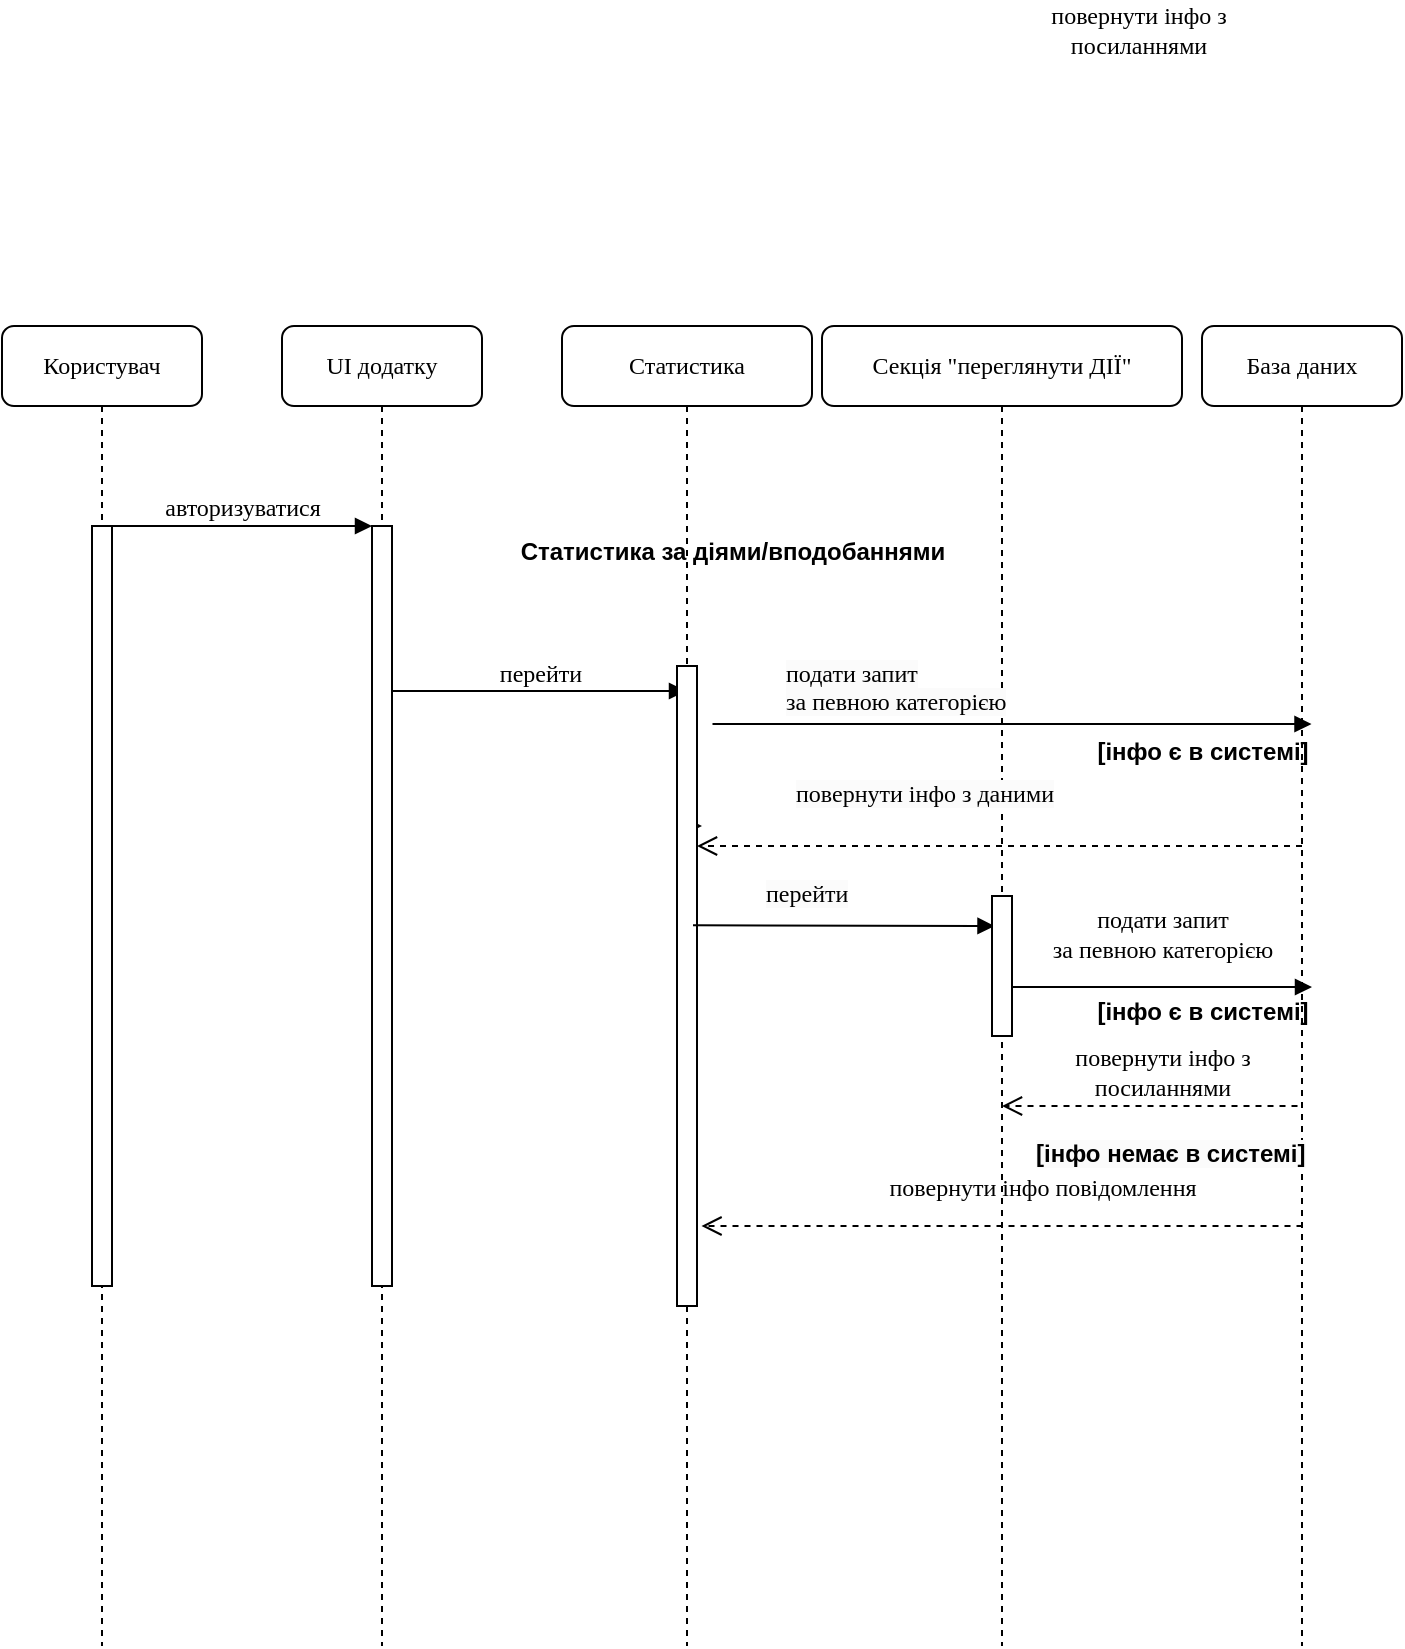 <mxfile version="22.0.4" type="github">
  <diagram name="Page-1" id="3YRVX87D1Fkv1EemrKzS">
    <mxGraphModel dx="1014" dy="1778" grid="1" gridSize="10" guides="1" tooltips="1" connect="1" arrows="1" fold="1" page="1" pageScale="1" pageWidth="850" pageHeight="1100" math="0" shadow="0">
      <root>
        <mxCell id="0" />
        <mxCell id="1" parent="0" />
        <mxCell id="JLxdFBFtfupm821mbOCK-2" value="UI додатку" style="shape=umlLifeline;perimeter=lifelinePerimeter;whiteSpace=wrap;html=1;container=1;collapsible=0;recursiveResize=0;outlineConnect=0;rounded=1;shadow=0;comic=0;labelBackgroundColor=none;strokeWidth=1;fontFamily=Verdana;fontSize=12;align=center;" vertex="1" parent="1">
          <mxGeometry x="240" y="80" width="100" height="660" as="geometry" />
        </mxCell>
        <mxCell id="JLxdFBFtfupm821mbOCK-3" value="" style="html=1;points=[];perimeter=orthogonalPerimeter;rounded=0;shadow=0;comic=0;labelBackgroundColor=none;strokeWidth=1;fontFamily=Verdana;fontSize=12;align=center;" vertex="1" parent="JLxdFBFtfupm821mbOCK-2">
          <mxGeometry x="45" y="100" width="10" height="380" as="geometry" />
        </mxCell>
        <mxCell id="JLxdFBFtfupm821mbOCK-4" value="перейти" style="html=1;verticalAlign=bottom;endArrow=block;labelBackgroundColor=none;fontFamily=Verdana;fontSize=12;edgeStyle=elbowEdgeStyle;elbow=vertical;" edge="1" parent="JLxdFBFtfupm821mbOCK-2" target="JLxdFBFtfupm821mbOCK-5">
          <mxGeometry relative="1" as="geometry">
            <mxPoint x="55" y="182.5" as="sourcePoint" />
            <mxPoint x="205" y="182.5" as="targetPoint" />
          </mxGeometry>
        </mxCell>
        <mxCell id="JLxdFBFtfupm821mbOCK-5" value="Статистика" style="shape=umlLifeline;perimeter=lifelinePerimeter;whiteSpace=wrap;html=1;container=1;collapsible=0;recursiveResize=0;outlineConnect=0;rounded=1;shadow=0;comic=0;labelBackgroundColor=none;strokeWidth=1;fontFamily=Verdana;fontSize=12;align=center;" vertex="1" parent="1">
          <mxGeometry x="380" y="80" width="125" height="660" as="geometry" />
        </mxCell>
        <mxCell id="JLxdFBFtfupm821mbOCK-31" value="повернути інфо з &lt;br&gt;посиланнями" style="html=1;verticalAlign=bottom;endArrow=open;dashed=1;endSize=8;labelBackgroundColor=none;fontFamily=Verdana;fontSize=12;" edge="1" parent="JLxdFBFtfupm821mbOCK-5" source="JLxdFBFtfupm821mbOCK-6">
          <mxGeometry x="-1" y="263" relative="1" as="geometry">
            <mxPoint x="70" y="250" as="targetPoint" />
            <mxPoint x="365.5" y="250" as="sourcePoint" />
            <mxPoint x="220" y="-118" as="offset" />
          </mxGeometry>
        </mxCell>
        <mxCell id="JLxdFBFtfupm821mbOCK-30" value="Статистика за діями/вподобаннями" style="text;align=center;fontStyle=1;verticalAlign=middle;spacingLeft=3;spacingRight=3;strokeColor=none;rotatable=0;points=[[0,0.5],[1,0.5]];portConstraint=eastwest;html=1;" vertex="1" parent="JLxdFBFtfupm821mbOCK-5">
          <mxGeometry x="45" y="100" width="80" height="26" as="geometry" />
        </mxCell>
        <mxCell id="JLxdFBFtfupm821mbOCK-6" value="" style="html=1;points=[];perimeter=orthogonalPerimeter;rounded=0;shadow=0;comic=0;labelBackgroundColor=none;strokeWidth=1;fontFamily=Verdana;fontSize=12;align=center;" vertex="1" parent="JLxdFBFtfupm821mbOCK-5">
          <mxGeometry x="57.5" y="170" width="10" height="320" as="geometry" />
        </mxCell>
        <mxCell id="JLxdFBFtfupm821mbOCK-7" value="Секція &quot;переглянути ДІЇ&quot;" style="shape=umlLifeline;perimeter=lifelinePerimeter;whiteSpace=wrap;html=1;container=1;collapsible=0;recursiveResize=0;outlineConnect=0;rounded=1;shadow=0;comic=0;labelBackgroundColor=none;strokeWidth=1;fontFamily=Verdana;fontSize=12;align=center;" vertex="1" parent="1">
          <mxGeometry x="510" y="80" width="180" height="660" as="geometry" />
        </mxCell>
        <mxCell id="JLxdFBFtfupm821mbOCK-58" value="&lt;span style=&quot;color: rgb(0, 0, 0); font-family: Verdana; font-size: 12px; font-style: normal; font-variant-ligatures: normal; font-variant-caps: normal; font-weight: 400; letter-spacing: normal; orphans: 2; text-align: center; text-indent: 0px; text-transform: none; widows: 2; word-spacing: 0px; -webkit-text-stroke-width: 0px; background-color: rgb(251, 251, 251); text-decoration-thickness: initial; text-decoration-style: initial; text-decoration-color: initial; float: none; display: inline !important;&quot;&gt;повернути інфо з&amp;nbsp;&lt;/span&gt;&lt;span style=&quot;color: rgb(0, 0, 0); font-family: Verdana; font-size: 12px; font-style: normal; font-variant-ligatures: normal; font-variant-caps: normal; font-weight: 400; letter-spacing: normal; orphans: 2; text-align: center; text-indent: 0px; text-transform: none; widows: 2; word-spacing: 0px; -webkit-text-stroke-width: 0px; background-color: rgb(251, 251, 251); text-decoration-thickness: initial; text-decoration-style: initial; text-decoration-color: initial; float: none; display: inline !important;&quot;&gt;даними&lt;/span&gt;" style="text;whiteSpace=wrap;html=1;" vertex="1" parent="JLxdFBFtfupm821mbOCK-7">
          <mxGeometry x="-15" y="220" width="195" height="25" as="geometry" />
        </mxCell>
        <mxCell id="JLxdFBFtfupm821mbOCK-51" value="" style="html=1;verticalAlign=bottom;endArrow=block;labelBackgroundColor=none;fontFamily=Verdana;fontSize=12;elbow=vertical;exitX=0.8;exitY=0.405;exitDx=0;exitDy=0;exitPerimeter=0;" edge="1" parent="JLxdFBFtfupm821mbOCK-7" source="JLxdFBFtfupm821mbOCK-6">
          <mxGeometry x="-0.12" y="10" relative="1" as="geometry">
            <mxPoint x="-50" y="300" as="sourcePoint" />
            <mxPoint x="86.25" y="300" as="targetPoint" />
            <Array as="points" />
            <mxPoint as="offset" />
          </mxGeometry>
        </mxCell>
        <mxCell id="JLxdFBFtfupm821mbOCK-40" value="повернути інфо повідомлення" style="html=1;verticalAlign=bottom;endArrow=open;dashed=1;endSize=8;labelBackgroundColor=none;fontFamily=Verdana;fontSize=12;" edge="1" parent="JLxdFBFtfupm821mbOCK-7">
          <mxGeometry x="-0.135" y="-10" relative="1" as="geometry">
            <mxPoint x="-60.25" y="450" as="targetPoint" />
            <mxPoint x="240.25" y="450" as="sourcePoint" />
            <mxPoint as="offset" />
          </mxGeometry>
        </mxCell>
        <mxCell id="JLxdFBFtfupm821mbOCK-68" value="повернути інфо з &lt;br&gt;посиланнями" style="html=1;verticalAlign=bottom;endArrow=open;dashed=1;endSize=8;labelBackgroundColor=none;fontFamily=Verdana;fontSize=12;" edge="1" parent="JLxdFBFtfupm821mbOCK-7">
          <mxGeometry x="-0.083" relative="1" as="geometry">
            <mxPoint x="90" y="390" as="targetPoint" />
            <mxPoint x="237.75" y="390" as="sourcePoint" />
            <mxPoint as="offset" />
          </mxGeometry>
        </mxCell>
        <mxCell id="JLxdFBFtfupm821mbOCK-14" value="База даних" style="shape=umlLifeline;perimeter=lifelinePerimeter;whiteSpace=wrap;html=1;container=1;collapsible=0;recursiveResize=0;outlineConnect=0;rounded=1;shadow=0;comic=0;labelBackgroundColor=none;strokeWidth=1;fontFamily=Verdana;fontSize=12;align=center;" vertex="1" parent="1">
          <mxGeometry x="700" y="80" width="100" height="660" as="geometry" />
        </mxCell>
        <mxCell id="JLxdFBFtfupm821mbOCK-65" value="[інфо є в системі]" style="text;align=center;fontStyle=1;verticalAlign=middle;spacingLeft=3;spacingRight=3;strokeColor=none;rotatable=0;points=[[0,0.5],[1,0.5]];portConstraint=eastwest;html=1;" vertex="1" parent="JLxdFBFtfupm821mbOCK-14">
          <mxGeometry x="-40" y="330" width="80" height="26" as="geometry" />
        </mxCell>
        <mxCell id="JLxdFBFtfupm821mbOCK-41" value="&lt;span style=&quot;color: rgb(0, 0, 0); font-family: Helvetica; font-size: 12px; font-style: normal; font-variant-ligatures: normal; font-variant-caps: normal; font-weight: 700; letter-spacing: normal; orphans: 2; text-align: center; text-indent: 0px; text-transform: none; widows: 2; word-spacing: 0px; -webkit-text-stroke-width: 0px; background-color: rgb(251, 251, 251); text-decoration-thickness: initial; text-decoration-style: initial; text-decoration-color: initial; float: none; display: inline !important;&quot;&gt;[інфо немає в системі]&lt;/span&gt;" style="text;whiteSpace=wrap;html=1;" vertex="1" parent="JLxdFBFtfupm821mbOCK-14">
          <mxGeometry x="-85" y="400" width="140" height="40" as="geometry" />
        </mxCell>
        <mxCell id="JLxdFBFtfupm821mbOCK-16" value="Користувач" style="shape=umlLifeline;perimeter=lifelinePerimeter;whiteSpace=wrap;html=1;container=1;collapsible=0;recursiveResize=0;outlineConnect=0;rounded=1;shadow=0;comic=0;labelBackgroundColor=none;strokeWidth=1;fontFamily=Verdana;fontSize=12;align=center;" vertex="1" parent="1">
          <mxGeometry x="100" y="80" width="100" height="660" as="geometry" />
        </mxCell>
        <mxCell id="JLxdFBFtfupm821mbOCK-17" value="" style="html=1;points=[];perimeter=orthogonalPerimeter;rounded=0;shadow=0;comic=0;labelBackgroundColor=none;strokeWidth=1;fontFamily=Verdana;fontSize=12;align=center;" vertex="1" parent="JLxdFBFtfupm821mbOCK-16">
          <mxGeometry x="45" y="100" width="10" height="380" as="geometry" />
        </mxCell>
        <mxCell id="JLxdFBFtfupm821mbOCK-21" value="авторизуватися" style="html=1;verticalAlign=bottom;endArrow=block;entryX=0;entryY=0;labelBackgroundColor=none;fontFamily=Verdana;fontSize=12;edgeStyle=elbowEdgeStyle;elbow=vertical;" edge="1" parent="1" source="JLxdFBFtfupm821mbOCK-17" target="JLxdFBFtfupm821mbOCK-3">
          <mxGeometry relative="1" as="geometry">
            <mxPoint x="220" y="190" as="sourcePoint" />
          </mxGeometry>
        </mxCell>
        <mxCell id="JLxdFBFtfupm821mbOCK-24" value="[інфо є в системі]" style="text;align=center;fontStyle=1;verticalAlign=middle;spacingLeft=3;spacingRight=3;strokeColor=none;rotatable=0;points=[[0,0.5],[1,0.5]];portConstraint=eastwest;html=1;" vertex="1" parent="1">
          <mxGeometry x="660" y="280" width="80" height="26" as="geometry" />
        </mxCell>
        <mxCell id="JLxdFBFtfupm821mbOCK-35" value="подати запит &lt;br&gt;за певною категорією" style="html=1;verticalAlign=bottom;endArrow=block;labelBackgroundColor=none;fontFamily=Verdana;fontSize=12;edgeStyle=elbowEdgeStyle;elbow=vertical;entryX=0.52;entryY=0.378;entryDx=0;entryDy=0;entryPerimeter=0;" edge="1" parent="1" source="JLxdFBFtfupm821mbOCK-18">
          <mxGeometry x="-0.003" y="10" relative="1" as="geometry">
            <mxPoint x="600" y="410" as="sourcePoint" />
            <mxPoint x="755" y="410.48" as="targetPoint" />
            <mxPoint as="offset" />
          </mxGeometry>
        </mxCell>
        <mxCell id="JLxdFBFtfupm821mbOCK-46" value="" style="html=1;verticalAlign=bottom;endArrow=block;labelBackgroundColor=none;fontFamily=Verdana;fontSize=12;elbow=vertical;" edge="1" parent="1">
          <mxGeometry x="-0.12" y="10" relative="1" as="geometry">
            <mxPoint x="455.25" y="279" as="sourcePoint" />
            <mxPoint x="754.75" y="279" as="targetPoint" />
            <Array as="points" />
            <mxPoint as="offset" />
          </mxGeometry>
        </mxCell>
        <mxCell id="JLxdFBFtfupm821mbOCK-52" value="&lt;span style=&quot;color: rgb(0, 0, 0); font-family: Verdana; font-size: 12px; font-style: normal; font-variant-ligatures: normal; font-variant-caps: normal; font-weight: 400; letter-spacing: normal; orphans: 2; text-align: center; text-indent: 0px; text-transform: none; widows: 2; word-spacing: 0px; -webkit-text-stroke-width: 0px; background-color: rgb(251, 251, 251); text-decoration-thickness: initial; text-decoration-style: initial; text-decoration-color: initial; float: none; display: inline !important;&quot;&gt;подати запит&lt;/span&gt;&lt;br style=&quot;border-color: var(--border-color); color: rgb(0, 0, 0); font-family: Verdana; font-size: 12px; font-style: normal; font-variant-ligatures: normal; font-variant-caps: normal; font-weight: 400; letter-spacing: normal; orphans: 2; text-align: center; text-indent: 0px; text-transform: none; widows: 2; word-spacing: 0px; -webkit-text-stroke-width: 0px; background-color: rgb(251, 251, 251); text-decoration-thickness: initial; text-decoration-style: initial; text-decoration-color: initial;&quot;&gt;&lt;span style=&quot;color: rgb(0, 0, 0); font-family: Verdana; font-size: 12px; font-style: normal; font-variant-ligatures: normal; font-variant-caps: normal; font-weight: 400; letter-spacing: normal; orphans: 2; text-align: center; text-indent: 0px; text-transform: none; widows: 2; word-spacing: 0px; -webkit-text-stroke-width: 0px; background-color: rgb(251, 251, 251); text-decoration-thickness: initial; text-decoration-style: initial; text-decoration-color: initial; float: none; display: inline !important;&quot;&gt;за певною категорією&lt;/span&gt;" style="text;whiteSpace=wrap;html=1;" vertex="1" parent="1">
          <mxGeometry x="490" y="240" width="170" height="50" as="geometry" />
        </mxCell>
        <mxCell id="JLxdFBFtfupm821mbOCK-60" value="&lt;span style=&quot;color: rgb(0, 0, 0); font-family: Verdana; font-size: 12px; font-style: normal; font-variant-ligatures: normal; font-variant-caps: normal; font-weight: 400; letter-spacing: normal; orphans: 2; text-align: center; text-indent: 0px; text-transform: none; widows: 2; word-spacing: 0px; -webkit-text-stroke-width: 0px; background-color: rgb(251, 251, 251); text-decoration-thickness: initial; text-decoration-style: initial; text-decoration-color: initial; float: none; display: inline !important;&quot;&gt;перейти&lt;/span&gt;" style="text;whiteSpace=wrap;html=1;" vertex="1" parent="1">
          <mxGeometry x="480" y="350" width="80" height="20" as="geometry" />
        </mxCell>
        <mxCell id="JLxdFBFtfupm821mbOCK-62" value="" style="html=1;verticalAlign=bottom;endArrow=block;labelBackgroundColor=none;fontFamily=Verdana;fontSize=12;edgeStyle=elbowEdgeStyle;elbow=vertical;entryX=0.52;entryY=0.378;entryDx=0;entryDy=0;entryPerimeter=0;" edge="1" parent="1" target="JLxdFBFtfupm821mbOCK-18">
          <mxGeometry x="0.994" y="226" relative="1" as="geometry">
            <mxPoint x="600" y="410" as="sourcePoint" />
            <mxPoint x="755" y="410.48" as="targetPoint" />
            <mxPoint x="-11" y="-70" as="offset" />
          </mxGeometry>
        </mxCell>
        <mxCell id="JLxdFBFtfupm821mbOCK-18" value="" style="html=1;points=[];perimeter=orthogonalPerimeter;rounded=0;shadow=0;comic=0;labelBackgroundColor=none;strokeWidth=1;fontFamily=Verdana;fontSize=12;align=center;" vertex="1" parent="1">
          <mxGeometry x="595" y="365" width="10" height="70" as="geometry" />
        </mxCell>
        <mxCell id="JLxdFBFtfupm821mbOCK-73" value="" style="html=1;verticalAlign=bottom;endArrow=open;dashed=1;endSize=8;labelBackgroundColor=none;fontFamily=Verdana;fontSize=12;" edge="1" parent="1">
          <mxGeometry x="-1" y="263" relative="1" as="geometry">
            <mxPoint x="447.5" y="340" as="targetPoint" />
            <mxPoint x="750" y="340" as="sourcePoint" />
            <mxPoint x="220" y="-118" as="offset" />
          </mxGeometry>
        </mxCell>
      </root>
    </mxGraphModel>
  </diagram>
</mxfile>
